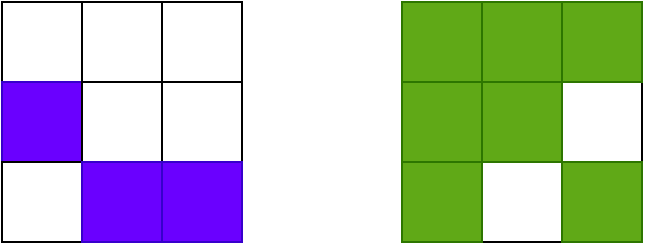 <mxfile version="15.8.7" type="device"><diagram id="3KkCp1enDVBP1-IycbWD" name="페이지-1"><mxGraphModel dx="569" dy="343" grid="1" gridSize="10" guides="1" tooltips="1" connect="1" arrows="1" fold="1" page="1" pageScale="1" pageWidth="10000" pageHeight="10000" math="0" shadow="0"><root><mxCell id="0"/><mxCell id="1" parent="0"/><mxCell id="ynEWotgFzcXzAH7ywmp9-25" value="" style="group;rotation=0;" vertex="1" connectable="0" parent="1"><mxGeometry x="360" y="160" width="120" height="120" as="geometry"/></mxCell><mxCell id="ynEWotgFzcXzAH7ywmp9-1" value="" style="whiteSpace=wrap;html=1;aspect=fixed;rotation=0;" vertex="1" parent="ynEWotgFzcXzAH7ywmp9-25"><mxGeometry width="40" height="40" as="geometry"/></mxCell><mxCell id="ynEWotgFzcXzAH7ywmp9-2" value="" style="whiteSpace=wrap;html=1;aspect=fixed;rotation=0;" vertex="1" parent="ynEWotgFzcXzAH7ywmp9-25"><mxGeometry x="40" width="40" height="40" as="geometry"/></mxCell><mxCell id="ynEWotgFzcXzAH7ywmp9-3" value="" style="whiteSpace=wrap;html=1;aspect=fixed;rotation=0;" vertex="1" parent="ynEWotgFzcXzAH7ywmp9-25"><mxGeometry x="80" width="40" height="40" as="geometry"/></mxCell><mxCell id="ynEWotgFzcXzAH7ywmp9-4" value="" style="whiteSpace=wrap;html=1;aspect=fixed;fillColor=#6a00ff;fontColor=#ffffff;strokeColor=#3700CC;rotation=0;" vertex="1" parent="ynEWotgFzcXzAH7ywmp9-25"><mxGeometry y="40" width="40" height="40" as="geometry"/></mxCell><mxCell id="ynEWotgFzcXzAH7ywmp9-5" value="" style="whiteSpace=wrap;html=1;aspect=fixed;rotation=0;" vertex="1" parent="ynEWotgFzcXzAH7ywmp9-25"><mxGeometry x="40" y="40" width="40" height="40" as="geometry"/></mxCell><mxCell id="ynEWotgFzcXzAH7ywmp9-6" value="" style="whiteSpace=wrap;html=1;aspect=fixed;rotation=0;" vertex="1" parent="ynEWotgFzcXzAH7ywmp9-25"><mxGeometry x="80" y="40" width="40" height="40" as="geometry"/></mxCell><mxCell id="ynEWotgFzcXzAH7ywmp9-7" value="" style="whiteSpace=wrap;html=1;aspect=fixed;rotation=0;" vertex="1" parent="ynEWotgFzcXzAH7ywmp9-25"><mxGeometry y="80" width="40" height="40" as="geometry"/></mxCell><mxCell id="ynEWotgFzcXzAH7ywmp9-8" value="" style="whiteSpace=wrap;html=1;aspect=fixed;fillColor=#6a00ff;fontColor=#ffffff;strokeColor=#3700CC;rotation=0;" vertex="1" parent="ynEWotgFzcXzAH7ywmp9-25"><mxGeometry x="40" y="80" width="40" height="40" as="geometry"/></mxCell><mxCell id="ynEWotgFzcXzAH7ywmp9-9" value="" style="whiteSpace=wrap;html=1;aspect=fixed;fillColor=#6a00ff;fontColor=#ffffff;strokeColor=#3700CC;rotation=0;" vertex="1" parent="ynEWotgFzcXzAH7ywmp9-25"><mxGeometry x="80" y="80" width="40" height="40" as="geometry"/></mxCell><mxCell id="ynEWotgFzcXzAH7ywmp9-26" value="" style="group" vertex="1" connectable="0" parent="1"><mxGeometry x="560" y="160" width="120" height="120" as="geometry"/></mxCell><mxCell id="ynEWotgFzcXzAH7ywmp9-10" value="" style="whiteSpace=wrap;html=1;aspect=fixed;" vertex="1" parent="ynEWotgFzcXzAH7ywmp9-26"><mxGeometry width="40" height="40" as="geometry"/></mxCell><mxCell id="ynEWotgFzcXzAH7ywmp9-11" value="" style="whiteSpace=wrap;html=1;aspect=fixed;" vertex="1" parent="ynEWotgFzcXzAH7ywmp9-26"><mxGeometry x="40" width="40" height="40" as="geometry"/></mxCell><mxCell id="ynEWotgFzcXzAH7ywmp9-12" value="" style="whiteSpace=wrap;html=1;aspect=fixed;" vertex="1" parent="ynEWotgFzcXzAH7ywmp9-26"><mxGeometry x="80" width="40" height="40" as="geometry"/></mxCell><mxCell id="ynEWotgFzcXzAH7ywmp9-13" value="" style="whiteSpace=wrap;html=1;aspect=fixed;" vertex="1" parent="ynEWotgFzcXzAH7ywmp9-26"><mxGeometry y="40" width="40" height="40" as="geometry"/></mxCell><mxCell id="ynEWotgFzcXzAH7ywmp9-14" value="" style="whiteSpace=wrap;html=1;aspect=fixed;" vertex="1" parent="ynEWotgFzcXzAH7ywmp9-26"><mxGeometry x="40" y="40" width="40" height="40" as="geometry"/></mxCell><mxCell id="ynEWotgFzcXzAH7ywmp9-15" value="" style="whiteSpace=wrap;html=1;aspect=fixed;" vertex="1" parent="ynEWotgFzcXzAH7ywmp9-26"><mxGeometry x="80" y="40" width="40" height="40" as="geometry"/></mxCell><mxCell id="ynEWotgFzcXzAH7ywmp9-16" value="" style="whiteSpace=wrap;html=1;aspect=fixed;" vertex="1" parent="ynEWotgFzcXzAH7ywmp9-26"><mxGeometry y="80" width="40" height="40" as="geometry"/></mxCell><mxCell id="ynEWotgFzcXzAH7ywmp9-17" value="" style="whiteSpace=wrap;html=1;aspect=fixed;" vertex="1" parent="ynEWotgFzcXzAH7ywmp9-26"><mxGeometry x="40" y="80" width="40" height="40" as="geometry"/></mxCell><mxCell id="ynEWotgFzcXzAH7ywmp9-18" value="" style="whiteSpace=wrap;html=1;aspect=fixed;fillColor=#60a917;fontColor=#ffffff;strokeColor=#2D7600;" vertex="1" parent="ynEWotgFzcXzAH7ywmp9-26"><mxGeometry x="80" y="80" width="40" height="40" as="geometry"/></mxCell><mxCell id="ynEWotgFzcXzAH7ywmp9-19" value="" style="whiteSpace=wrap;html=1;aspect=fixed;fillColor=#60a917;fontColor=#ffffff;strokeColor=#2D7600;" vertex="1" parent="ynEWotgFzcXzAH7ywmp9-26"><mxGeometry y="80" width="40" height="40" as="geometry"/></mxCell><mxCell id="ynEWotgFzcXzAH7ywmp9-20" value="" style="whiteSpace=wrap;html=1;aspect=fixed;fillColor=#60a917;fontColor=#ffffff;strokeColor=#2D7600;" vertex="1" parent="ynEWotgFzcXzAH7ywmp9-26"><mxGeometry y="40" width="40" height="40" as="geometry"/></mxCell><mxCell id="ynEWotgFzcXzAH7ywmp9-21" value="" style="whiteSpace=wrap;html=1;aspect=fixed;fillColor=#60a917;fontColor=#ffffff;strokeColor=#2D7600;" vertex="1" parent="ynEWotgFzcXzAH7ywmp9-26"><mxGeometry width="40" height="40" as="geometry"/></mxCell><mxCell id="ynEWotgFzcXzAH7ywmp9-22" value="" style="whiteSpace=wrap;html=1;aspect=fixed;fillColor=#60a917;fontColor=#ffffff;strokeColor=#2D7600;" vertex="1" parent="ynEWotgFzcXzAH7ywmp9-26"><mxGeometry x="40" width="40" height="40" as="geometry"/></mxCell><mxCell id="ynEWotgFzcXzAH7ywmp9-23" value="" style="whiteSpace=wrap;html=1;aspect=fixed;fillColor=#60a917;fontColor=#ffffff;strokeColor=#2D7600;" vertex="1" parent="ynEWotgFzcXzAH7ywmp9-26"><mxGeometry x="80" width="40" height="40" as="geometry"/></mxCell><mxCell id="ynEWotgFzcXzAH7ywmp9-24" value="" style="whiteSpace=wrap;html=1;aspect=fixed;fillColor=#60a917;fontColor=#ffffff;strokeColor=#2D7600;" vertex="1" parent="ynEWotgFzcXzAH7ywmp9-26"><mxGeometry x="40" y="40" width="40" height="40" as="geometry"/></mxCell></root></mxGraphModel></diagram></mxfile>